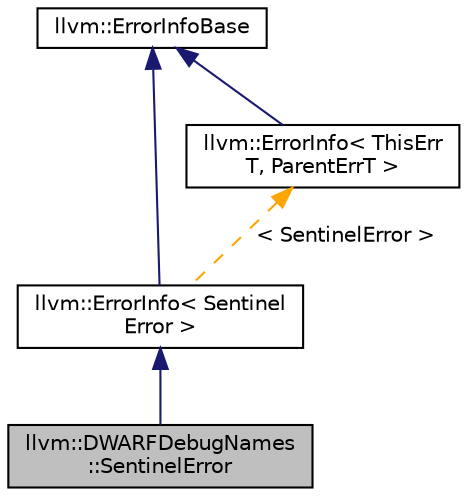 digraph "llvm::DWARFDebugNames::SentinelError"
{
 // LATEX_PDF_SIZE
  bgcolor="transparent";
  edge [fontname="Helvetica",fontsize="10",labelfontname="Helvetica",labelfontsize="10"];
  node [fontname="Helvetica",fontsize="10",shape="box"];
  Node1 [label="llvm::DWARFDebugNames\l::SentinelError",height=0.2,width=0.4,color="black", fillcolor="grey75", style="filled", fontcolor="black",tooltip="Error returned by NameIndex::getEntry to report it has reached the end of the entry list."];
  Node2 -> Node1 [dir="back",color="midnightblue",fontsize="10",style="solid",fontname="Helvetica"];
  Node2 [label="llvm::ErrorInfo\< Sentinel\lError \>",height=0.2,width=0.4,color="black",URL="$classllvm_1_1ErrorInfo.html",tooltip=" "];
  Node3 -> Node2 [dir="back",color="midnightblue",fontsize="10",style="solid",fontname="Helvetica"];
  Node3 [label="llvm::ErrorInfoBase",height=0.2,width=0.4,color="black",URL="$classllvm_1_1ErrorInfoBase.html",tooltip="Base class for error info classes."];
  Node4 -> Node2 [dir="back",color="orange",fontsize="10",style="dashed",label=" \< SentinelError \>" ,fontname="Helvetica"];
  Node4 [label="llvm::ErrorInfo\< ThisErr\lT, ParentErrT \>",height=0.2,width=0.4,color="black",URL="$classllvm_1_1ErrorInfo.html",tooltip="Base class for user error types."];
  Node3 -> Node4 [dir="back",color="midnightblue",fontsize="10",style="solid",fontname="Helvetica"];
}

